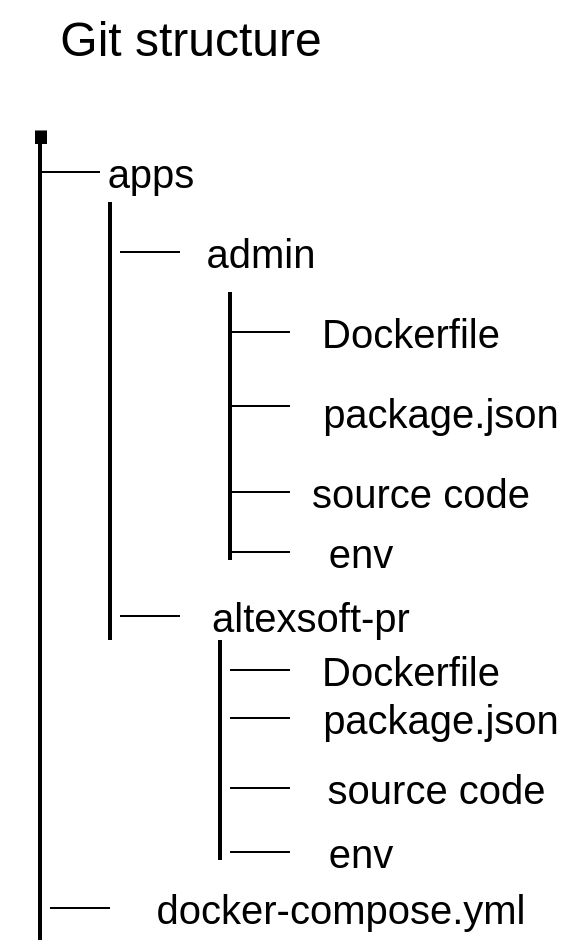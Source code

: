 <mxfile version="20.4.0" type="github">
  <diagram id="_XcqQiy2nQXfhEswsfYa" name="Page-1">
    <mxGraphModel dx="1298" dy="865" grid="1" gridSize="10" guides="1" tooltips="1" connect="1" arrows="1" fold="1" page="1" pageScale="1" pageWidth="827" pageHeight="1169" math="0" shadow="0">
      <root>
        <mxCell id="0" />
        <mxCell id="1" parent="0" />
        <mxCell id="aMXHbMqie1wpvL0dGQjH-5" value="Git structure" style="text;html=1;align=center;verticalAlign=middle;resizable=0;points=[];autosize=1;strokeColor=none;fillColor=none;fontSize=24;" vertex="1" parent="1">
          <mxGeometry x="20" y="20" width="150" height="40" as="geometry" />
        </mxCell>
        <mxCell id="aMXHbMqie1wpvL0dGQjH-13" value="&lt;font style=&quot;font-size: 20px;&quot;&gt;apps&lt;/font&gt;" style="text;html=1;align=center;verticalAlign=middle;resizable=0;points=[];autosize=1;strokeColor=none;fillColor=none;fontSize=24;" vertex="1" parent="1">
          <mxGeometry x="40" y="86" width="70" height="40" as="geometry" />
        </mxCell>
        <mxCell id="aMXHbMqie1wpvL0dGQjH-14" value="admin" style="text;html=1;align=center;verticalAlign=middle;resizable=0;points=[];autosize=1;strokeColor=none;fillColor=none;fontSize=20;" vertex="1" parent="1">
          <mxGeometry x="90" y="126" width="80" height="40" as="geometry" />
        </mxCell>
        <mxCell id="aMXHbMqie1wpvL0dGQjH-15" value="altexsoft-pr" style="text;html=1;align=center;verticalAlign=middle;resizable=0;points=[];autosize=1;strokeColor=none;fillColor=none;fontSize=20;" vertex="1" parent="1">
          <mxGeometry x="95" y="308" width="120" height="40" as="geometry" />
        </mxCell>
        <mxCell id="aMXHbMqie1wpvL0dGQjH-16" value="Dockerfile" style="text;html=1;align=center;verticalAlign=middle;resizable=0;points=[];autosize=1;strokeColor=none;fillColor=none;fontSize=20;" vertex="1" parent="1">
          <mxGeometry x="150" y="166" width="110" height="40" as="geometry" />
        </mxCell>
        <mxCell id="aMXHbMqie1wpvL0dGQjH-17" value="package.json" style="text;html=1;align=center;verticalAlign=middle;resizable=0;points=[];autosize=1;strokeColor=none;fillColor=none;fontSize=20;" vertex="1" parent="1">
          <mxGeometry x="150" y="206" width="140" height="40" as="geometry" />
        </mxCell>
        <mxCell id="aMXHbMqie1wpvL0dGQjH-18" value="Dockerfile" style="text;html=1;align=center;verticalAlign=middle;resizable=0;points=[];autosize=1;strokeColor=none;fillColor=none;fontSize=20;" vertex="1" parent="1">
          <mxGeometry x="150" y="335" width="110" height="40" as="geometry" />
        </mxCell>
        <mxCell id="aMXHbMqie1wpvL0dGQjH-19" value="package.json" style="text;html=1;align=center;verticalAlign=middle;resizable=0;points=[];autosize=1;strokeColor=none;fillColor=none;fontSize=20;" vertex="1" parent="1">
          <mxGeometry x="150" y="359" width="140" height="40" as="geometry" />
        </mxCell>
        <mxCell id="aMXHbMqie1wpvL0dGQjH-20" value="docker-compose.yml" style="text;html=1;align=center;verticalAlign=middle;resizable=0;points=[];autosize=1;strokeColor=none;fillColor=none;fontSize=20;" vertex="1" parent="1">
          <mxGeometry x="65" y="454" width="210" height="40" as="geometry" />
        </mxCell>
        <mxCell id="aMXHbMqie1wpvL0dGQjH-22" value="" style="line;strokeWidth=2;direction=south;html=1;fontSize=20;" vertex="1" parent="1">
          <mxGeometry x="15" y="90" width="10" height="400" as="geometry" />
        </mxCell>
        <mxCell id="aMXHbMqie1wpvL0dGQjH-23" value="." style="text;html=1;align=center;verticalAlign=middle;resizable=0;points=[];autosize=1;strokeColor=none;fillColor=none;fontSize=63;" vertex="1" parent="1">
          <mxGeometry y="25" width="40" height="90" as="geometry" />
        </mxCell>
        <mxCell id="aMXHbMqie1wpvL0dGQjH-24" value="" style="line;strokeWidth=1;fillColor=none;align=left;verticalAlign=middle;spacingTop=-1;spacingLeft=3;spacingRight=3;rotatable=0;labelPosition=right;points=[];portConstraint=eastwest;strokeColor=inherit;fontSize=63;" vertex="1" parent="1">
          <mxGeometry x="20" y="102" width="30" height="8" as="geometry" />
        </mxCell>
        <mxCell id="aMXHbMqie1wpvL0dGQjH-26" value="" style="line;strokeWidth=2;direction=south;html=1;fontSize=63;" vertex="1" parent="1">
          <mxGeometry x="50" y="121" width="10" height="219" as="geometry" />
        </mxCell>
        <mxCell id="aMXHbMqie1wpvL0dGQjH-28" value="" style="line;strokeWidth=1;fillColor=none;align=left;verticalAlign=middle;spacingTop=-1;spacingLeft=3;spacingRight=3;rotatable=0;labelPosition=right;points=[];portConstraint=eastwest;strokeColor=inherit;fontSize=63;" vertex="1" parent="1">
          <mxGeometry x="60" y="142" width="30" height="8" as="geometry" />
        </mxCell>
        <mxCell id="aMXHbMqie1wpvL0dGQjH-29" value="" style="line;strokeWidth=1;fillColor=none;align=left;verticalAlign=middle;spacingTop=-1;spacingLeft=3;spacingRight=3;rotatable=0;labelPosition=right;points=[];portConstraint=eastwest;strokeColor=inherit;fontSize=63;" vertex="1" parent="1">
          <mxGeometry x="115" y="292" width="30" height="8" as="geometry" />
        </mxCell>
        <mxCell id="aMXHbMqie1wpvL0dGQjH-31" value="" style="line;strokeWidth=1;fillColor=none;align=left;verticalAlign=middle;spacingTop=-1;spacingLeft=3;spacingRight=3;rotatable=0;labelPosition=right;points=[];portConstraint=eastwest;strokeColor=inherit;fontSize=63;" vertex="1" parent="1">
          <mxGeometry x="115" y="262" width="30" height="8" as="geometry" />
        </mxCell>
        <mxCell id="aMXHbMqie1wpvL0dGQjH-32" value="" style="line;strokeWidth=1;fillColor=none;align=left;verticalAlign=middle;spacingTop=-1;spacingLeft=3;spacingRight=3;rotatable=0;labelPosition=right;points=[];portConstraint=eastwest;strokeColor=inherit;fontSize=63;" vertex="1" parent="1">
          <mxGeometry x="115" y="219" width="30" height="8" as="geometry" />
        </mxCell>
        <mxCell id="aMXHbMqie1wpvL0dGQjH-33" value="" style="line;strokeWidth=1;fillColor=none;align=left;verticalAlign=middle;spacingTop=-1;spacingLeft=3;spacingRight=3;rotatable=0;labelPosition=right;points=[];portConstraint=eastwest;strokeColor=inherit;fontSize=63;" vertex="1" parent="1">
          <mxGeometry x="115" y="182" width="30" height="8" as="geometry" />
        </mxCell>
        <mxCell id="aMXHbMqie1wpvL0dGQjH-34" value="" style="line;strokeWidth=2;direction=south;html=1;fontSize=63;" vertex="1" parent="1">
          <mxGeometry x="110" y="166" width="10" height="134" as="geometry" />
        </mxCell>
        <mxCell id="aMXHbMqie1wpvL0dGQjH-35" value="&lt;font style=&quot;font-size: 20px;&quot;&gt;source code&lt;/font&gt;" style="text;html=1;align=center;verticalAlign=middle;resizable=0;points=[];autosize=1;strokeColor=none;fillColor=none;fontSize=20;" vertex="1" parent="1">
          <mxGeometry x="145" y="246" width="130" height="40" as="geometry" />
        </mxCell>
        <mxCell id="aMXHbMqie1wpvL0dGQjH-37" value="" style="line;strokeWidth=2;direction=south;html=1;fontSize=63;" vertex="1" parent="1">
          <mxGeometry x="105" y="340" width="10" height="110" as="geometry" />
        </mxCell>
        <mxCell id="aMXHbMqie1wpvL0dGQjH-38" value="" style="line;strokeWidth=1;fillColor=none;align=left;verticalAlign=middle;spacingTop=-1;spacingLeft=3;spacingRight=3;rotatable=0;labelPosition=right;points=[];portConstraint=eastwest;strokeColor=inherit;fontSize=63;" vertex="1" parent="1">
          <mxGeometry x="115" y="351" width="30" height="8" as="geometry" />
        </mxCell>
        <mxCell id="aMXHbMqie1wpvL0dGQjH-40" value="" style="line;strokeWidth=1;fillColor=none;align=left;verticalAlign=middle;spacingTop=-1;spacingLeft=3;spacingRight=3;rotatable=0;labelPosition=right;points=[];portConstraint=eastwest;strokeColor=inherit;fontSize=63;" vertex="1" parent="1">
          <mxGeometry x="115" y="410" width="30" height="8" as="geometry" />
        </mxCell>
        <mxCell id="aMXHbMqie1wpvL0dGQjH-41" value="" style="line;strokeWidth=1;fillColor=none;align=left;verticalAlign=middle;spacingTop=-1;spacingLeft=3;spacingRight=3;rotatable=0;labelPosition=right;points=[];portConstraint=eastwest;strokeColor=inherit;fontSize=63;" vertex="1" parent="1">
          <mxGeometry x="115" y="375" width="30" height="8" as="geometry" />
        </mxCell>
        <mxCell id="aMXHbMqie1wpvL0dGQjH-42" value="&lt;font style=&quot;font-size: 20px;&quot;&gt;&amp;nbsp;source code&lt;/font&gt;" style="text;html=1;align=center;verticalAlign=middle;resizable=0;points=[];autosize=1;strokeColor=none;fillColor=none;fontSize=20;" vertex="1" parent="1">
          <mxGeometry x="145" y="394" width="140" height="40" as="geometry" />
        </mxCell>
        <mxCell id="aMXHbMqie1wpvL0dGQjH-43" value="" style="line;strokeWidth=1;fillColor=none;align=left;verticalAlign=middle;spacingTop=-1;spacingLeft=3;spacingRight=3;rotatable=0;labelPosition=right;points=[];portConstraint=eastwest;strokeColor=inherit;fontSize=63;" vertex="1" parent="1">
          <mxGeometry x="25" y="470" width="30" height="8" as="geometry" />
        </mxCell>
        <mxCell id="aMXHbMqie1wpvL0dGQjH-44" value="env" style="text;html=1;align=center;verticalAlign=middle;resizable=0;points=[];autosize=1;strokeColor=none;fillColor=none;fontSize=20;" vertex="1" parent="1">
          <mxGeometry x="150" y="276" width="60" height="40" as="geometry" />
        </mxCell>
        <mxCell id="aMXHbMqie1wpvL0dGQjH-45" value="" style="line;strokeWidth=1;fillColor=none;align=left;verticalAlign=middle;spacingTop=-1;spacingLeft=3;spacingRight=3;rotatable=0;labelPosition=right;points=[];portConstraint=eastwest;strokeColor=inherit;fontSize=63;" vertex="1" parent="1">
          <mxGeometry x="60" y="324" width="30" height="8" as="geometry" />
        </mxCell>
        <mxCell id="aMXHbMqie1wpvL0dGQjH-46" value="" style="line;strokeWidth=1;fillColor=none;align=left;verticalAlign=middle;spacingTop=-1;spacingLeft=3;spacingRight=3;rotatable=0;labelPosition=right;points=[];portConstraint=eastwest;strokeColor=inherit;fontSize=63;" vertex="1" parent="1">
          <mxGeometry x="115" y="442" width="30" height="8" as="geometry" />
        </mxCell>
        <mxCell id="aMXHbMqie1wpvL0dGQjH-47" value="env" style="text;html=1;align=center;verticalAlign=middle;resizable=0;points=[];autosize=1;strokeColor=none;fillColor=none;fontSize=20;" vertex="1" parent="1">
          <mxGeometry x="150" y="426" width="60" height="40" as="geometry" />
        </mxCell>
      </root>
    </mxGraphModel>
  </diagram>
</mxfile>
